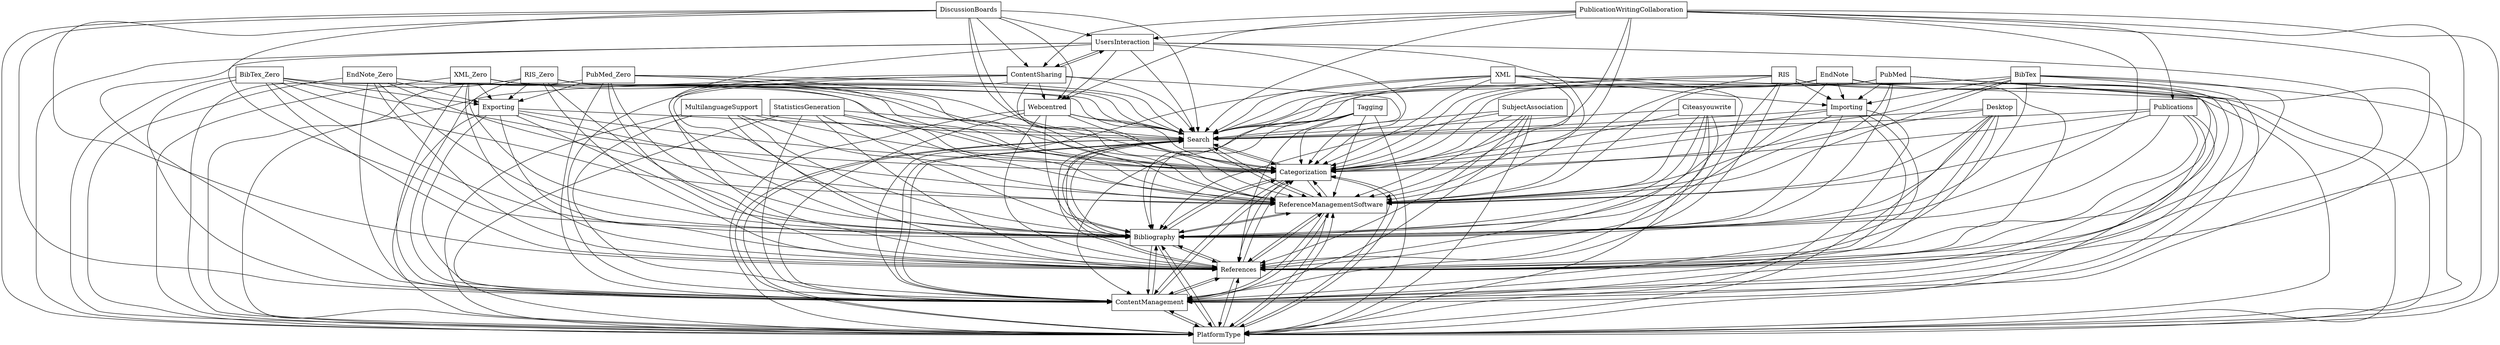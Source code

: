 digraph{
graph [rankdir=TB];
node [shape=box];
edge [arrowhead=normal];
0[label="Search",]
1[label="Categorization",]
2[label="UsersInteraction",]
3[label="PlatformType",]
4[label="ContentManagement",]
5[label="DiscussionBoards",]
6[label="Citeasyouwrite",]
7[label="RIS_Zero",]
8[label="MultilanguageSupport",]
9[label="StatisticsGeneration",]
10[label="References",]
11[label="RIS",]
12[label="Tagging",]
13[label="Webcentred",]
14[label="Importing",]
15[label="Desktop",]
16[label="PubMed_Zero",]
17[label="SubjectAssociation",]
18[label="EndNote",]
19[label="Exporting",]
20[label="BibTex_Zero",]
21[label="Publications",]
22[label="PublicationWritingCollaboration",]
23[label="PubMed",]
24[label="Bibliography",]
25[label="ContentSharing",]
26[label="BibTex",]
27[label="XML",]
28[label="EndNote_Zero",]
29[label="ReferenceManagementSoftware",]
30[label="XML_Zero",]
0->1[label="",]
0->3[label="",]
0->4[label="",]
0->10[label="",]
0->24[label="",]
0->29[label="",]
1->0[label="",]
1->3[label="",]
1->4[label="",]
1->10[label="",]
1->24[label="",]
1->29[label="",]
2->0[label="",]
2->1[label="",]
2->3[label="",]
2->4[label="",]
2->10[label="",]
2->13[label="",]
2->24[label="",]
2->25[label="",]
2->29[label="",]
3->0[label="",]
3->1[label="",]
3->4[label="",]
3->10[label="",]
3->24[label="",]
3->29[label="",]
4->0[label="",]
4->1[label="",]
4->3[label="",]
4->10[label="",]
4->24[label="",]
4->29[label="",]
5->0[label="",]
5->1[label="",]
5->2[label="",]
5->3[label="",]
5->4[label="",]
5->10[label="",]
5->13[label="",]
5->24[label="",]
5->25[label="",]
5->29[label="",]
6->0[label="",]
6->1[label="",]
6->3[label="",]
6->4[label="",]
6->10[label="",]
6->24[label="",]
6->29[label="",]
7->0[label="",]
7->1[label="",]
7->3[label="",]
7->4[label="",]
7->10[label="",]
7->19[label="",]
7->24[label="",]
7->29[label="",]
8->0[label="",]
8->1[label="",]
8->3[label="",]
8->4[label="",]
8->10[label="",]
8->24[label="",]
8->29[label="",]
9->0[label="",]
9->1[label="",]
9->3[label="",]
9->4[label="",]
9->10[label="",]
9->24[label="",]
9->29[label="",]
10->0[label="",]
10->1[label="",]
10->3[label="",]
10->4[label="",]
10->24[label="",]
10->29[label="",]
11->0[label="",]
11->1[label="",]
11->3[label="",]
11->4[label="",]
11->10[label="",]
11->14[label="",]
11->24[label="",]
11->29[label="",]
12->0[label="",]
12->1[label="",]
12->3[label="",]
12->4[label="",]
12->10[label="",]
12->24[label="",]
12->29[label="",]
13->0[label="",]
13->1[label="",]
13->3[label="",]
13->4[label="",]
13->10[label="",]
13->24[label="",]
13->29[label="",]
14->0[label="",]
14->1[label="",]
14->3[label="",]
14->4[label="",]
14->10[label="",]
14->24[label="",]
14->29[label="",]
15->0[label="",]
15->1[label="",]
15->3[label="",]
15->4[label="",]
15->10[label="",]
15->24[label="",]
15->29[label="",]
16->0[label="",]
16->1[label="",]
16->3[label="",]
16->4[label="",]
16->10[label="",]
16->19[label="",]
16->24[label="",]
16->29[label="",]
17->0[label="",]
17->1[label="",]
17->3[label="",]
17->4[label="",]
17->10[label="",]
17->24[label="",]
17->29[label="",]
18->0[label="",]
18->1[label="",]
18->3[label="",]
18->4[label="",]
18->10[label="",]
18->14[label="",]
18->24[label="",]
18->29[label="",]
19->0[label="",]
19->1[label="",]
19->3[label="",]
19->4[label="",]
19->10[label="",]
19->24[label="",]
19->29[label="",]
20->0[label="",]
20->1[label="",]
20->3[label="",]
20->4[label="",]
20->10[label="",]
20->19[label="",]
20->24[label="",]
20->29[label="",]
21->0[label="",]
21->1[label="",]
21->3[label="",]
21->4[label="",]
21->10[label="",]
21->24[label="",]
21->29[label="",]
22->0[label="",]
22->1[label="",]
22->2[label="",]
22->3[label="",]
22->4[label="",]
22->10[label="",]
22->13[label="",]
22->21[label="",]
22->24[label="",]
22->25[label="",]
22->29[label="",]
23->0[label="",]
23->1[label="",]
23->3[label="",]
23->4[label="",]
23->10[label="",]
23->14[label="",]
23->24[label="",]
23->29[label="",]
24->0[label="",]
24->1[label="",]
24->3[label="",]
24->4[label="",]
24->10[label="",]
24->29[label="",]
25->0[label="",]
25->1[label="",]
25->2[label="",]
25->3[label="",]
25->4[label="",]
25->10[label="",]
25->13[label="",]
25->24[label="",]
25->29[label="",]
26->0[label="",]
26->1[label="",]
26->3[label="",]
26->4[label="",]
26->10[label="",]
26->14[label="",]
26->24[label="",]
26->29[label="",]
27->0[label="",]
27->1[label="",]
27->3[label="",]
27->4[label="",]
27->10[label="",]
27->14[label="",]
27->24[label="",]
27->29[label="",]
28->0[label="",]
28->1[label="",]
28->3[label="",]
28->4[label="",]
28->10[label="",]
28->19[label="",]
28->24[label="",]
28->29[label="",]
29->0[label="",]
29->1[label="",]
29->3[label="",]
29->4[label="",]
29->10[label="",]
29->24[label="",]
30->0[label="",]
30->1[label="",]
30->3[label="",]
30->4[label="",]
30->10[label="",]
30->19[label="",]
30->24[label="",]
30->29[label="",]
}
